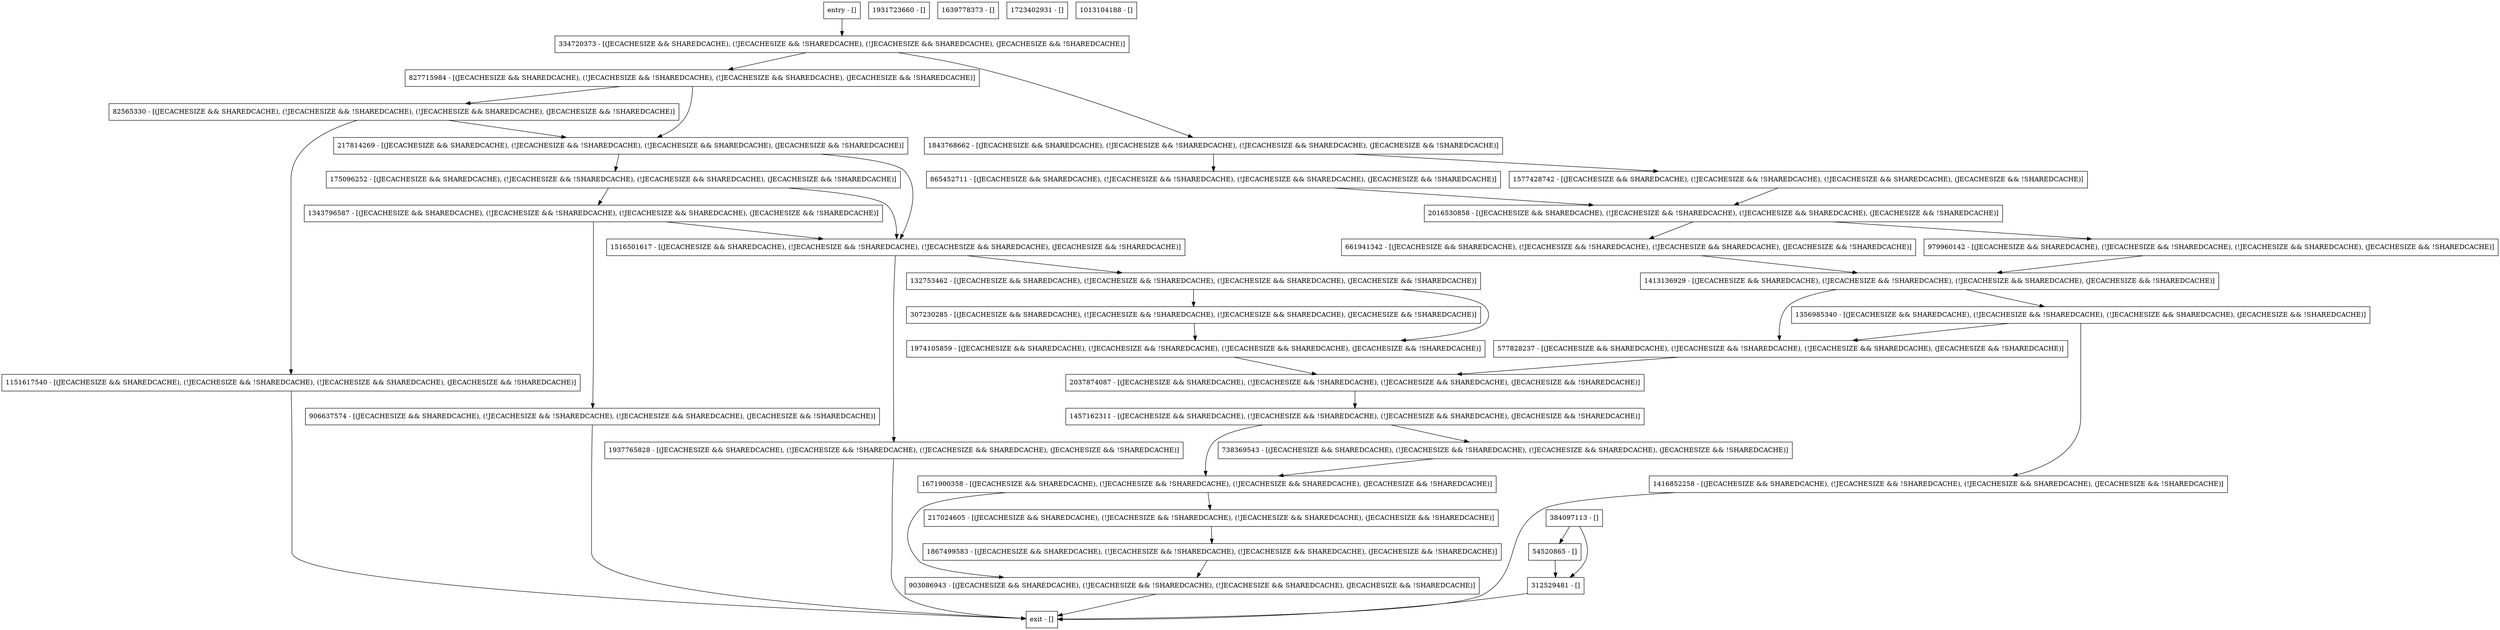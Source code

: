 digraph getEnvironment {
node [shape=record];
132753462 [label="132753462 - [(JECACHESIZE && SHAREDCACHE), (!JECACHESIZE && !SHAREDCACHE), (!JECACHESIZE && SHAREDCACHE), (JECACHESIZE && !SHAREDCACHE)]"];
2016530858 [label="2016530858 - [(JECACHESIZE && SHAREDCACHE), (!JECACHESIZE && !SHAREDCACHE), (!JECACHESIZE && SHAREDCACHE), (JECACHESIZE && !SHAREDCACHE)]"];
577828237 [label="577828237 - [(JECACHESIZE && SHAREDCACHE), (!JECACHESIZE && !SHAREDCACHE), (!JECACHESIZE && SHAREDCACHE), (JECACHESIZE && !SHAREDCACHE)]"];
979960142 [label="979960142 - [(JECACHESIZE && SHAREDCACHE), (!JECACHESIZE && !SHAREDCACHE), (!JECACHESIZE && SHAREDCACHE), (JECACHESIZE && !SHAREDCACHE)]"];
1413136929 [label="1413136929 - [(JECACHESIZE && SHAREDCACHE), (!JECACHESIZE && !SHAREDCACHE), (!JECACHESIZE && SHAREDCACHE), (JECACHESIZE && !SHAREDCACHE)]"];
217024605 [label="217024605 - [(JECACHESIZE && SHAREDCACHE), (!JECACHESIZE && !SHAREDCACHE), (!JECACHESIZE && SHAREDCACHE), (JECACHESIZE && !SHAREDCACHE)]"];
1671900358 [label="1671900358 - [(JECACHESIZE && SHAREDCACHE), (!JECACHESIZE && !SHAREDCACHE), (!JECACHESIZE && SHAREDCACHE), (JECACHESIZE && !SHAREDCACHE)]"];
661941342 [label="661941342 - [(JECACHESIZE && SHAREDCACHE), (!JECACHESIZE && !SHAREDCACHE), (!JECACHESIZE && SHAREDCACHE), (JECACHESIZE && !SHAREDCACHE)]"];
1931723660 [label="1931723660 - []"];
1151617540 [label="1151617540 - [(JECACHESIZE && SHAREDCACHE), (!JECACHESIZE && !SHAREDCACHE), (!JECACHESIZE && SHAREDCACHE), (JECACHESIZE && !SHAREDCACHE)]"];
1577428742 [label="1577428742 - [(JECACHESIZE && SHAREDCACHE), (!JECACHESIZE && !SHAREDCACHE), (!JECACHESIZE && SHAREDCACHE), (JECACHESIZE && !SHAREDCACHE)]"];
1416852258 [label="1416852258 - [(JECACHESIZE && SHAREDCACHE), (!JECACHESIZE && !SHAREDCACHE), (!JECACHESIZE && SHAREDCACHE), (JECACHESIZE && !SHAREDCACHE)]"];
217814269 [label="217814269 - [(JECACHESIZE && SHAREDCACHE), (!JECACHESIZE && !SHAREDCACHE), (!JECACHESIZE && SHAREDCACHE), (JECACHESIZE && !SHAREDCACHE)]"];
1639778373 [label="1639778373 - []"];
1723402931 [label="1723402931 - []"];
738369543 [label="738369543 - [(JECACHESIZE && SHAREDCACHE), (!JECACHESIZE && !SHAREDCACHE), (!JECACHESIZE && SHAREDCACHE), (JECACHESIZE && !SHAREDCACHE)]"];
1937765828 [label="1937765828 - [(JECACHESIZE && SHAREDCACHE), (!JECACHESIZE && !SHAREDCACHE), (!JECACHESIZE && SHAREDCACHE), (JECACHESIZE && !SHAREDCACHE)]"];
1974105859 [label="1974105859 - [(JECACHESIZE && SHAREDCACHE), (!JECACHESIZE && !SHAREDCACHE), (!JECACHESIZE && SHAREDCACHE), (JECACHESIZE && !SHAREDCACHE)]"];
1343796587 [label="1343796587 - [(JECACHESIZE && SHAREDCACHE), (!JECACHESIZE && !SHAREDCACHE), (!JECACHESIZE && SHAREDCACHE), (JECACHESIZE && !SHAREDCACHE)]"];
906637574 [label="906637574 - [(JECACHESIZE && SHAREDCACHE), (!JECACHESIZE && !SHAREDCACHE), (!JECACHESIZE && SHAREDCACHE), (JECACHESIZE && !SHAREDCACHE)]"];
1013104188 [label="1013104188 - []"];
54520865 [label="54520865 - []"];
82565330 [label="82565330 - [(JECACHESIZE && SHAREDCACHE), (!JECACHESIZE && !SHAREDCACHE), (!JECACHESIZE && SHAREDCACHE), (JECACHESIZE && !SHAREDCACHE)]"];
903086943 [label="903086943 - [(JECACHESIZE && SHAREDCACHE), (!JECACHESIZE && !SHAREDCACHE), (!JECACHESIZE && SHAREDCACHE), (JECACHESIZE && !SHAREDCACHE)]"];
1356985340 [label="1356985340 - [(JECACHESIZE && SHAREDCACHE), (!JECACHESIZE && !SHAREDCACHE), (!JECACHESIZE && SHAREDCACHE), (JECACHESIZE && !SHAREDCACHE)]"];
1843768662 [label="1843768662 - [(JECACHESIZE && SHAREDCACHE), (!JECACHESIZE && !SHAREDCACHE), (!JECACHESIZE && SHAREDCACHE), (JECACHESIZE && !SHAREDCACHE)]"];
entry [label="entry - []"];
exit [label="exit - []"];
307230285 [label="307230285 - [(JECACHESIZE && SHAREDCACHE), (!JECACHESIZE && !SHAREDCACHE), (!JECACHESIZE && SHAREDCACHE), (JECACHESIZE && !SHAREDCACHE)]"];
2037874087 [label="2037874087 - [(JECACHESIZE && SHAREDCACHE), (!JECACHESIZE && !SHAREDCACHE), (!JECACHESIZE && SHAREDCACHE), (JECACHESIZE && !SHAREDCACHE)]"];
1457162311 [label="1457162311 - [(JECACHESIZE && SHAREDCACHE), (!JECACHESIZE && !SHAREDCACHE), (!JECACHESIZE && SHAREDCACHE), (JECACHESIZE && !SHAREDCACHE)]"];
1867499583 [label="1867499583 - [(JECACHESIZE && SHAREDCACHE), (!JECACHESIZE && !SHAREDCACHE), (!JECACHESIZE && SHAREDCACHE), (JECACHESIZE && !SHAREDCACHE)]"];
827715984 [label="827715984 - [(JECACHESIZE && SHAREDCACHE), (!JECACHESIZE && !SHAREDCACHE), (!JECACHESIZE && SHAREDCACHE), (JECACHESIZE && !SHAREDCACHE)]"];
175096252 [label="175096252 - [(JECACHESIZE && SHAREDCACHE), (!JECACHESIZE && !SHAREDCACHE), (!JECACHESIZE && SHAREDCACHE), (JECACHESIZE && !SHAREDCACHE)]"];
384097113 [label="384097113 - []"];
312529481 [label="312529481 - []"];
334720373 [label="334720373 - [(JECACHESIZE && SHAREDCACHE), (!JECACHESIZE && !SHAREDCACHE), (!JECACHESIZE && SHAREDCACHE), (JECACHESIZE && !SHAREDCACHE)]"];
865452711 [label="865452711 - [(JECACHESIZE && SHAREDCACHE), (!JECACHESIZE && !SHAREDCACHE), (!JECACHESIZE && SHAREDCACHE), (JECACHESIZE && !SHAREDCACHE)]"];
1516501617 [label="1516501617 - [(JECACHESIZE && SHAREDCACHE), (!JECACHESIZE && !SHAREDCACHE), (!JECACHESIZE && SHAREDCACHE), (JECACHESIZE && !SHAREDCACHE)]"];
entry;
exit;
132753462 -> 1974105859;
132753462 -> 307230285;
2016530858 -> 979960142;
2016530858 -> 661941342;
577828237 -> 2037874087;
979960142 -> 1413136929;
1413136929 -> 577828237;
1413136929 -> 1356985340;
217024605 -> 1867499583;
1671900358 -> 903086943;
1671900358 -> 217024605;
661941342 -> 1413136929;
1151617540 -> exit;
1577428742 -> 2016530858;
1416852258 -> exit;
217814269 -> 175096252;
217814269 -> 1516501617;
738369543 -> 1671900358;
1937765828 -> exit;
1974105859 -> 2037874087;
1343796587 -> 906637574;
1343796587 -> 1516501617;
906637574 -> exit;
54520865 -> 312529481;
82565330 -> 1151617540;
82565330 -> 217814269;
903086943 -> exit;
1356985340 -> 577828237;
1356985340 -> 1416852258;
1843768662 -> 1577428742;
1843768662 -> 865452711;
entry -> 334720373;
307230285 -> 1974105859;
2037874087 -> 1457162311;
1457162311 -> 1671900358;
1457162311 -> 738369543;
1867499583 -> 903086943;
827715984 -> 217814269;
827715984 -> 82565330;
175096252 -> 1343796587;
175096252 -> 1516501617;
384097113 -> 54520865;
384097113 -> 312529481;
312529481 -> exit;
334720373 -> 1843768662;
334720373 -> 827715984;
865452711 -> 2016530858;
1516501617 -> 132753462;
1516501617 -> 1937765828;
}
